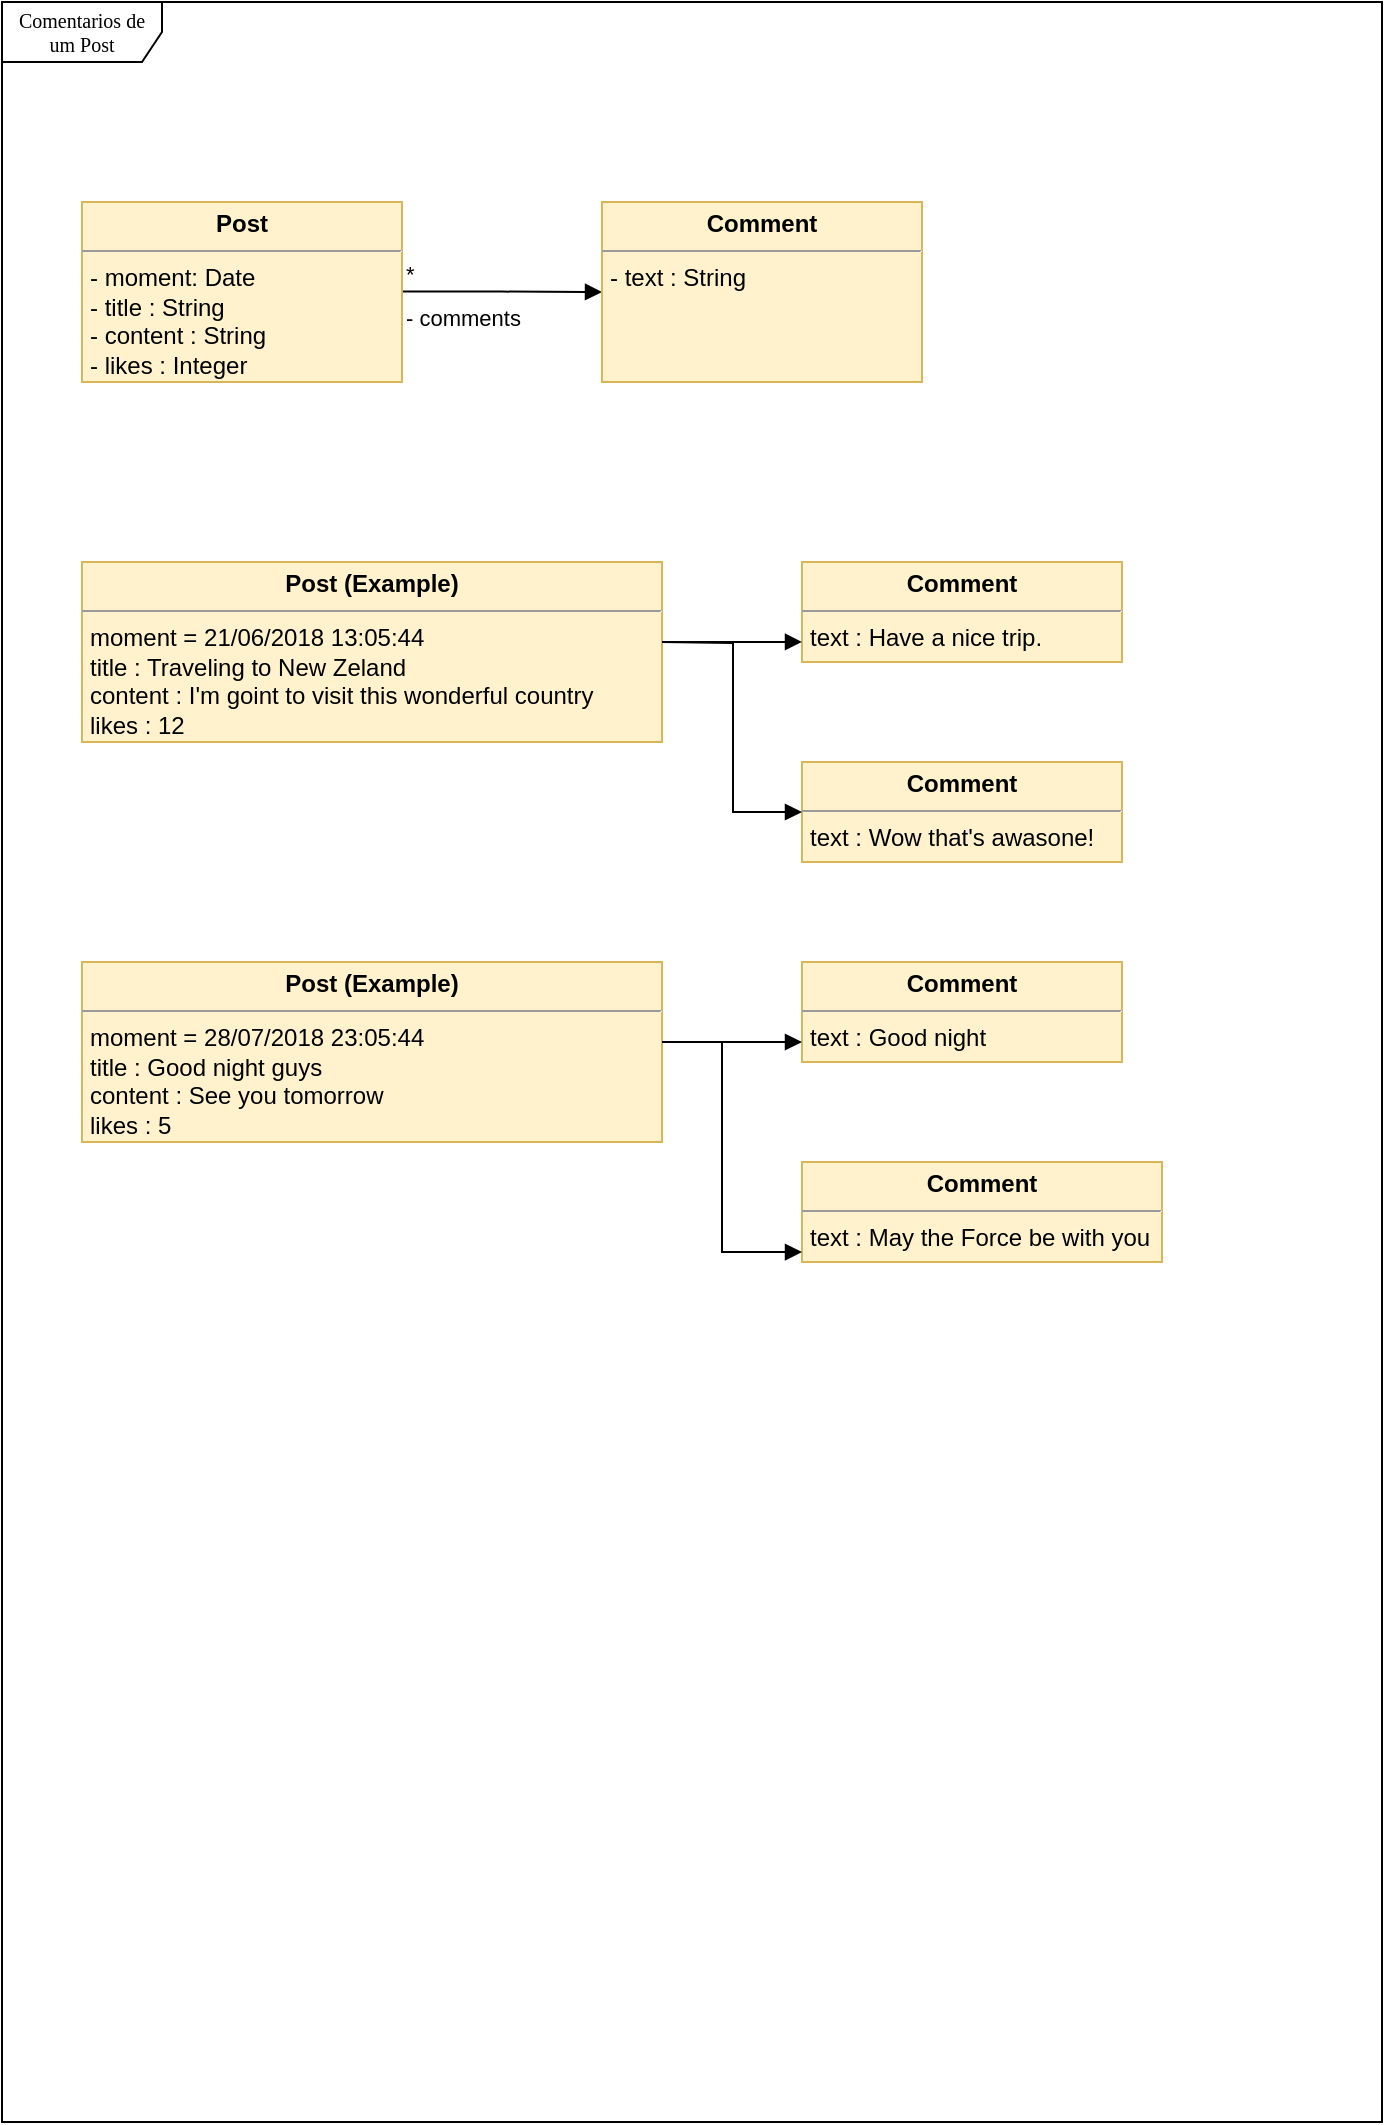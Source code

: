 <mxfile version="16.1.0" type="github" pages="2">
  <diagram name="Comentarios Post" id="c4acf3e9-155e-7222-9cf6-157b1a14988f">
    <mxGraphModel dx="1730" dy="855" grid="1" gridSize="10" guides="1" tooltips="1" connect="1" arrows="1" fold="1" page="1" pageScale="1" pageWidth="850" pageHeight="1100" background="none" math="0" shadow="0">
      <root>
        <mxCell id="0" />
        <mxCell id="1" parent="0" />
        <mxCell id="17acba5748e5396b-1" value="Comentarios de um Post" style="shape=umlFrame;whiteSpace=wrap;html=1;rounded=0;shadow=0;comic=0;labelBackgroundColor=none;strokeWidth=1;fontFamily=Verdana;fontSize=10;align=center;width=80;height=30;" parent="1" vertex="1">
          <mxGeometry x="20" y="20" width="690" height="1060" as="geometry" />
        </mxCell>
        <mxCell id="glJlqSQhAU0LvYaqzgD2-1" value="&lt;p style=&quot;margin: 0px ; margin-top: 4px ; text-align: center&quot;&gt;&lt;b&gt;Post&lt;/b&gt;&lt;/p&gt;&lt;hr size=&quot;1&quot;&gt;&lt;p style=&quot;margin: 0px ; margin-left: 4px&quot;&gt;- moment: Date&lt;/p&gt;&lt;p style=&quot;margin: 0px ; margin-left: 4px&quot;&gt;- title : String&lt;/p&gt;&lt;p style=&quot;margin: 0px ; margin-left: 4px&quot;&gt;- content : String&lt;/p&gt;&lt;p style=&quot;margin: 0px ; margin-left: 4px&quot;&gt;- likes : Integer&lt;/p&gt;&lt;hr size=&quot;1&quot;&gt;&lt;p style=&quot;margin: 0px ; margin-left: 4px&quot;&gt;&amp;nbsp;&lt;/p&gt;" style="verticalAlign=top;align=left;overflow=fill;fontSize=12;fontFamily=Helvetica;html=1;fillColor=#fff2cc;strokeColor=#d6b656;" vertex="1" parent="1">
          <mxGeometry x="60" y="120" width="160" height="90" as="geometry" />
        </mxCell>
        <mxCell id="glJlqSQhAU0LvYaqzgD2-2" value="&lt;p style=&quot;margin: 0px ; margin-top: 4px ; text-align: center&quot;&gt;&lt;b&gt;Comment&lt;/b&gt;&lt;/p&gt;&lt;hr size=&quot;1&quot;&gt;&lt;p style=&quot;margin: 0px ; margin-left: 4px&quot;&gt;&lt;span&gt;- text&lt;/span&gt;&lt;span&gt;&amp;nbsp;: String&lt;/span&gt;&lt;/p&gt;&lt;p style=&quot;margin: 0px ; margin-left: 4px&quot;&gt;&lt;/p&gt;&lt;p style=&quot;margin: 0px ; margin-left: 4px&quot;&gt;&amp;nbsp;&lt;/p&gt;" style="verticalAlign=top;align=left;overflow=fill;fontSize=12;fontFamily=Helvetica;html=1;fillColor=#fff2cc;strokeColor=#d6b656;" vertex="1" parent="1">
          <mxGeometry x="320" y="120" width="160" height="90" as="geometry" />
        </mxCell>
        <mxCell id="glJlqSQhAU0LvYaqzgD2-5" value="- comments" style="endArrow=block;endFill=1;html=1;edgeStyle=orthogonalEdgeStyle;align=left;verticalAlign=top;rounded=0;shadow=0;" edge="1" parent="1">
          <mxGeometry x="-1" relative="1" as="geometry">
            <mxPoint x="220" y="164.8" as="sourcePoint" />
            <mxPoint x="320" y="165" as="targetPoint" />
            <Array as="points">
              <mxPoint x="270" y="164.8" />
              <mxPoint x="270" y="164.8" />
            </Array>
          </mxGeometry>
        </mxCell>
        <mxCell id="glJlqSQhAU0LvYaqzgD2-6" value="*" style="edgeLabel;resizable=0;html=1;align=left;verticalAlign=bottom;" connectable="0" vertex="1" parent="glJlqSQhAU0LvYaqzgD2-5">
          <mxGeometry x="-1" relative="1" as="geometry" />
        </mxCell>
        <mxCell id="glJlqSQhAU0LvYaqzgD2-8" value="&lt;p style=&quot;margin: 0px ; margin-top: 4px ; text-align: center&quot;&gt;&lt;b&gt;Post&lt;/b&gt;&lt;/p&gt;&lt;hr size=&quot;1&quot;&gt;&lt;p style=&quot;margin: 0px ; margin-left: 4px&quot;&gt;- moment: Date&lt;/p&gt;&lt;p style=&quot;margin: 0px ; margin-left: 4px&quot;&gt;- title : String&lt;/p&gt;&lt;p style=&quot;margin: 0px ; margin-left: 4px&quot;&gt;- content : String&lt;/p&gt;&lt;p style=&quot;margin: 0px ; margin-left: 4px&quot;&gt;- likes : Integer&lt;/p&gt;&lt;hr size=&quot;1&quot;&gt;&lt;p style=&quot;margin: 0px ; margin-left: 4px&quot;&gt;&amp;nbsp;&lt;/p&gt;" style="verticalAlign=top;align=left;overflow=fill;fontSize=12;fontFamily=Helvetica;html=1;fillColor=#fff2cc;strokeColor=#d6b656;" vertex="1" parent="1">
          <mxGeometry x="60" y="120" width="160" height="90" as="geometry" />
        </mxCell>
        <mxCell id="glJlqSQhAU0LvYaqzgD2-9" value="&lt;p style=&quot;margin: 0px ; margin-top: 4px ; text-align: center&quot;&gt;&lt;b&gt;Comment&lt;/b&gt;&lt;/p&gt;&lt;hr size=&quot;1&quot;&gt;&lt;p style=&quot;margin: 0px ; margin-left: 4px&quot;&gt;&lt;span&gt;- text&lt;/span&gt;&lt;span&gt;&amp;nbsp;: String&lt;/span&gt;&lt;/p&gt;&lt;p style=&quot;margin: 0px ; margin-left: 4px&quot;&gt;&lt;/p&gt;&lt;p style=&quot;margin: 0px ; margin-left: 4px&quot;&gt;&amp;nbsp;&lt;/p&gt;" style="verticalAlign=top;align=left;overflow=fill;fontSize=12;fontFamily=Helvetica;html=1;fillColor=#fff2cc;strokeColor=#d6b656;" vertex="1" parent="1">
          <mxGeometry x="320" y="120" width="160" height="90" as="geometry" />
        </mxCell>
        <mxCell id="glJlqSQhAU0LvYaqzgD2-13" value="&lt;p style=&quot;margin: 0px ; margin-top: 4px ; text-align: center&quot;&gt;&lt;b&gt;Post (Example)&lt;/b&gt;&lt;/p&gt;&lt;hr size=&quot;1&quot;&gt;&lt;p style=&quot;margin: 0px ; margin-left: 4px&quot;&gt;moment = 21/06/2018 13:05:44&lt;/p&gt;&lt;p style=&quot;margin: 0px ; margin-left: 4px&quot;&gt;title : Traveling to New Zeland&lt;/p&gt;&lt;p style=&quot;margin: 0px ; margin-left: 4px&quot;&gt;content : I&#39;m goint to visit this wonderful country&lt;/p&gt;&lt;p style=&quot;margin: 0px ; margin-left: 4px&quot;&gt;likes : 12&lt;/p&gt;&lt;hr size=&quot;1&quot;&gt;&lt;p style=&quot;margin: 0px ; margin-left: 4px&quot;&gt;&amp;nbsp;&lt;/p&gt;" style="verticalAlign=top;align=left;overflow=fill;fontSize=12;fontFamily=Helvetica;html=1;fillColor=#fff2cc;strokeColor=#d6b656;" vertex="1" parent="1">
          <mxGeometry x="60" y="300" width="290" height="90" as="geometry" />
        </mxCell>
        <mxCell id="glJlqSQhAU0LvYaqzgD2-14" value="&lt;p style=&quot;margin: 0px ; margin-top: 4px ; text-align: center&quot;&gt;&lt;b&gt;Comment&lt;/b&gt;&lt;/p&gt;&lt;hr size=&quot;1&quot;&gt;&lt;p style=&quot;margin: 0px ; margin-left: 4px&quot;&gt;&lt;span&gt;text&lt;/span&gt;&lt;span&gt;&amp;nbsp;: Have a nice trip.&lt;/span&gt;&lt;/p&gt;&lt;p style=&quot;margin: 0px ; margin-left: 4px&quot;&gt;&lt;/p&gt;&lt;p style=&quot;margin: 0px ; margin-left: 4px&quot;&gt;&amp;nbsp;&lt;/p&gt;" style="verticalAlign=top;align=left;overflow=fill;fontSize=12;fontFamily=Helvetica;html=1;fillColor=#fff2cc;strokeColor=#d6b656;" vertex="1" parent="1">
          <mxGeometry x="420" y="300" width="160" height="50" as="geometry" />
        </mxCell>
        <mxCell id="glJlqSQhAU0LvYaqzgD2-15" value="" style="endArrow=block;endFill=1;html=1;edgeStyle=orthogonalEdgeStyle;align=left;verticalAlign=top;rounded=0;shadow=0;" edge="1" parent="1">
          <mxGeometry x="-1" relative="1" as="geometry">
            <mxPoint x="350" y="340" as="sourcePoint" />
            <mxPoint x="420" y="339.99" as="targetPoint" />
            <Array as="points">
              <mxPoint x="390" y="340" />
              <mxPoint x="390" y="340" />
            </Array>
          </mxGeometry>
        </mxCell>
        <mxCell id="glJlqSQhAU0LvYaqzgD2-19" value="&lt;p style=&quot;margin: 0px ; margin-top: 4px ; text-align: center&quot;&gt;&lt;b&gt;Comment&lt;/b&gt;&lt;/p&gt;&lt;hr size=&quot;1&quot;&gt;&lt;p style=&quot;margin: 0px ; margin-left: 4px&quot;&gt;&lt;span&gt;text&lt;/span&gt;&lt;span&gt;&amp;nbsp;: Wow that&#39;s awasone!&lt;/span&gt;&lt;/p&gt;&lt;p style=&quot;margin: 0px ; margin-left: 4px&quot;&gt;&lt;/p&gt;&lt;p style=&quot;margin: 0px ; margin-left: 4px&quot;&gt;&amp;nbsp;&lt;/p&gt;" style="verticalAlign=top;align=left;overflow=fill;fontSize=12;fontFamily=Helvetica;html=1;fillColor=#fff2cc;strokeColor=#d6b656;" vertex="1" parent="1">
          <mxGeometry x="420" y="400" width="160" height="50" as="geometry" />
        </mxCell>
        <mxCell id="glJlqSQhAU0LvYaqzgD2-21" value="" style="endArrow=block;endFill=1;html=1;edgeStyle=orthogonalEdgeStyle;align=left;verticalAlign=top;rounded=0;shadow=0;entryX=0;entryY=0.5;entryDx=0;entryDy=0;" edge="1" parent="1" target="glJlqSQhAU0LvYaqzgD2-19">
          <mxGeometry x="-1" relative="1" as="geometry">
            <mxPoint x="350" y="340" as="sourcePoint" />
            <mxPoint x="380" y="340" as="targetPoint" />
          </mxGeometry>
        </mxCell>
        <mxCell id="glJlqSQhAU0LvYaqzgD2-23" value="&lt;p style=&quot;margin: 0px ; margin-top: 4px ; text-align: center&quot;&gt;&lt;b&gt;Post (Example)&lt;/b&gt;&lt;/p&gt;&lt;hr size=&quot;1&quot;&gt;&lt;p style=&quot;margin: 0px ; margin-left: 4px&quot;&gt;moment = 28/07/2018 23:05:44&lt;/p&gt;&lt;p style=&quot;margin: 0px ; margin-left: 4px&quot;&gt;title : Good night guys&lt;/p&gt;&lt;p style=&quot;margin: 0px ; margin-left: 4px&quot;&gt;content : See you tomorrow&lt;/p&gt;&lt;p style=&quot;margin: 0px ; margin-left: 4px&quot;&gt;likes : 5&lt;/p&gt;&lt;hr size=&quot;1&quot;&gt;&lt;p style=&quot;margin: 0px ; margin-left: 4px&quot;&gt;&amp;nbsp;&lt;/p&gt;" style="verticalAlign=top;align=left;overflow=fill;fontSize=12;fontFamily=Helvetica;html=1;fillColor=#fff2cc;strokeColor=#d6b656;" vertex="1" parent="1">
          <mxGeometry x="60" y="500" width="290" height="90" as="geometry" />
        </mxCell>
        <mxCell id="glJlqSQhAU0LvYaqzgD2-24" value="&lt;p style=&quot;margin: 0px ; margin-top: 4px ; text-align: center&quot;&gt;&lt;b&gt;Comment&lt;/b&gt;&lt;/p&gt;&lt;hr size=&quot;1&quot;&gt;&lt;p style=&quot;margin: 0px ; margin-left: 4px&quot;&gt;&lt;span&gt;text&lt;/span&gt;&lt;span&gt;&amp;nbsp;: Good night&lt;/span&gt;&lt;/p&gt;&lt;p style=&quot;margin: 0px ; margin-left: 4px&quot;&gt;&lt;/p&gt;&lt;p style=&quot;margin: 0px ; margin-left: 4px&quot;&gt;&amp;nbsp;&lt;/p&gt;" style="verticalAlign=top;align=left;overflow=fill;fontSize=12;fontFamily=Helvetica;html=1;fillColor=#fff2cc;strokeColor=#d6b656;" vertex="1" parent="1">
          <mxGeometry x="420" y="500" width="160" height="50" as="geometry" />
        </mxCell>
        <mxCell id="glJlqSQhAU0LvYaqzgD2-25" value="&lt;p style=&quot;margin: 0px ; margin-top: 4px ; text-align: center&quot;&gt;&lt;b&gt;Comment&lt;/b&gt;&lt;/p&gt;&lt;hr size=&quot;1&quot;&gt;&lt;p style=&quot;margin: 0px ; margin-left: 4px&quot;&gt;&lt;span&gt;text&lt;/span&gt;&lt;span&gt;&amp;nbsp;: May the Force be with you&lt;/span&gt;&lt;/p&gt;&lt;p style=&quot;margin: 0px ; margin-left: 4px&quot;&gt;&lt;/p&gt;&lt;p style=&quot;margin: 0px ; margin-left: 4px&quot;&gt;&amp;nbsp;&lt;/p&gt;" style="verticalAlign=top;align=left;overflow=fill;fontSize=12;fontFamily=Helvetica;html=1;fillColor=#fff2cc;strokeColor=#d6b656;" vertex="1" parent="1">
          <mxGeometry x="420" y="600" width="180" height="50" as="geometry" />
        </mxCell>
        <mxCell id="glJlqSQhAU0LvYaqzgD2-26" value="" style="endArrow=block;endFill=1;html=1;edgeStyle=orthogonalEdgeStyle;align=left;verticalAlign=top;rounded=0;shadow=0;" edge="1" parent="1">
          <mxGeometry x="-1" relative="1" as="geometry">
            <mxPoint x="350" y="540.01" as="sourcePoint" />
            <mxPoint x="420" y="540" as="targetPoint" />
            <Array as="points">
              <mxPoint x="390" y="540.01" />
              <mxPoint x="390" y="540.01" />
            </Array>
          </mxGeometry>
        </mxCell>
        <mxCell id="glJlqSQhAU0LvYaqzgD2-27" value="" style="endArrow=block;endFill=1;html=1;edgeStyle=orthogonalEdgeStyle;align=left;verticalAlign=top;rounded=0;shadow=0;entryX=0;entryY=0.5;entryDx=0;entryDy=0;" edge="1" parent="1">
          <mxGeometry x="-1" relative="1" as="geometry">
            <mxPoint x="350" y="540.01" as="sourcePoint" />
            <mxPoint x="420" y="645.01" as="targetPoint" />
            <Array as="points">
              <mxPoint x="380" y="540" />
              <mxPoint x="380" y="645" />
            </Array>
          </mxGeometry>
        </mxCell>
      </root>
    </mxGraphModel>
  </diagram>
  <diagram id="IUJlZjKBFtDeXVx4wZdx" name="Exercicio Pedidos">
    <mxGraphModel dx="1260" dy="733" grid="1" gridSize="10" guides="1" tooltips="1" connect="1" arrows="1" fold="1" page="1" pageScale="1" pageWidth="827" pageHeight="1169" math="0" shadow="0">
      <root>
        <mxCell id="eAnbiW0WsGfG-6flV4rH-0" />
        <mxCell id="eAnbiW0WsGfG-6flV4rH-1" parent="eAnbiW0WsGfG-6flV4rH-0" />
        <mxCell id="Db5S8MDEQLkZunfpuzRh-15" value="Object" style="html=1;" vertex="1" parent="eAnbiW0WsGfG-6flV4rH-1">
          <mxGeometry x="590" y="230" width="210" height="130" as="geometry" />
        </mxCell>
        <mxCell id="Db5S8MDEQLkZunfpuzRh-0" value="&lt;p style=&quot;margin: 0px ; margin-top: 4px ; text-align: center&quot;&gt;&lt;b&gt;Order&lt;/b&gt;&lt;/p&gt;&lt;hr size=&quot;1&quot;&gt;&lt;p style=&quot;margin: 0px ; margin-left: 4px&quot;&gt;- moment: Date&lt;/p&gt;&lt;p style=&quot;margin: 0px ; margin-left: 4px&quot;&gt;- status: OrderStatus&lt;/p&gt;&lt;hr size=&quot;1&quot;&gt;&lt;p style=&quot;margin: 0px ; margin-left: 4px&quot;&gt;+ addItem(item: OrderItem): void&lt;/p&gt;&lt;p style=&quot;margin: 0px ; margin-left: 4px&quot;&gt;+ removeItem(item: OrderItem): void&lt;/p&gt;&lt;p style=&quot;margin: 0px ; margin-left: 4px&quot;&gt;+total(): Double&lt;/p&gt;&lt;p style=&quot;margin: 0px ; margin-left: 4px&quot;&gt;&lt;br&gt;&lt;/p&gt;" style="verticalAlign=top;align=left;overflow=fill;fontSize=12;fontFamily=Helvetica;html=1;" vertex="1" parent="eAnbiW0WsGfG-6flV4rH-1">
          <mxGeometry x="40" y="80" width="200" height="120" as="geometry" />
        </mxCell>
        <mxCell id="Db5S8MDEQLkZunfpuzRh-1" value="&lt;p style=&quot;margin: 0px ; margin-top: 4px ; text-align: center&quot;&gt;&lt;b&gt;OrderItem&lt;/b&gt;&lt;/p&gt;&lt;hr size=&quot;1&quot;&gt;&lt;p style=&quot;margin: 0px ; margin-left: 4px&quot;&gt;- quantity: Integer&lt;/p&gt;&lt;p style=&quot;margin: 0px ; margin-left: 4px&quot;&gt;- price: Double&lt;br&gt;&lt;/p&gt;&lt;hr size=&quot;1&quot;&gt;&lt;p style=&quot;margin: 0px ; margin-left: 4px&quot;&gt;+ subTotal(): Double&lt;/p&gt;" style="verticalAlign=top;align=left;overflow=fill;fontSize=12;fontFamily=Helvetica;html=1;" vertex="1" parent="eAnbiW0WsGfG-6flV4rH-1">
          <mxGeometry x="350" y="80" width="160" height="90" as="geometry" />
        </mxCell>
        <mxCell id="Db5S8MDEQLkZunfpuzRh-2" value="&lt;p style=&quot;margin: 0px ; margin-top: 4px ; text-align: center&quot;&gt;&lt;b&gt;Product&lt;/b&gt;&lt;/p&gt;&lt;hr size=&quot;1&quot;&gt;&lt;p style=&quot;margin: 0px ; margin-left: 4px&quot;&gt;- name: String&lt;/p&gt;&lt;p style=&quot;margin: 0px ; margin-left: 4px&quot;&gt;- price: Double&lt;/p&gt;&lt;hr size=&quot;1&quot;&gt;&lt;p style=&quot;margin: 0px ; margin-left: 4px&quot;&gt;+ method(): Type&lt;/p&gt;" style="verticalAlign=top;align=left;overflow=fill;fontSize=12;fontFamily=Helvetica;html=1;fillColor=#fff2cc;strokeColor=#d6b656;" vertex="1" parent="eAnbiW0WsGfG-6flV4rH-1">
          <mxGeometry x="640" y="80" width="160" height="90" as="geometry" />
        </mxCell>
        <mxCell id="Db5S8MDEQLkZunfpuzRh-3" value="&lt;p style=&quot;margin: 0px ; margin-top: 4px ; text-align: center&quot;&gt;&lt;b&gt;Client&lt;/b&gt;&lt;/p&gt;&lt;hr size=&quot;1&quot;&gt;&lt;p style=&quot;margin: 0px ; margin-left: 4px&quot;&gt;- name: String&lt;/p&gt;&lt;p style=&quot;margin: 0px ; margin-left: 4px&quot;&gt;- email: String&lt;/p&gt;&lt;p style=&quot;margin: 0px ; margin-left: 4px&quot;&gt;- birthDate: Date&lt;/p&gt;" style="verticalAlign=top;align=left;overflow=fill;fontSize=12;fontFamily=Helvetica;html=1;fillColor=#fff2cc;strokeColor=#d6b656;" vertex="1" parent="eAnbiW0WsGfG-6flV4rH-1">
          <mxGeometry x="40" y="270" width="160" height="90" as="geometry" />
        </mxCell>
        <mxCell id="Db5S8MDEQLkZunfpuzRh-5" value="&lt;p style=&quot;margin: 0px ; margin-top: 4px ; text-align: center&quot;&gt;&lt;i&gt;&amp;lt;&amp;lt;enum&amp;gt;&amp;gt;&lt;/i&gt;&lt;br&gt;&lt;b&gt;OrderStatus&lt;/b&gt;&lt;/p&gt;&lt;hr size=&quot;1&quot;&gt;&lt;p style=&quot;margin: 0px ; margin-left: 4px&quot;&gt;- PENDING PAYMENT: int = 0&lt;br&gt;- PROCESSING: int = 1&lt;/p&gt;&lt;p style=&quot;margin: 0px ; margin-left: 4px&quot;&gt;- SHIPPED: int = 2&lt;/p&gt;&lt;p style=&quot;margin: 0px ; margin-left: 4px&quot;&gt;- DELIVERED: int = 3&lt;/p&gt;&lt;p style=&quot;margin: 0px ; margin-left: 4px&quot;&gt;&lt;br&gt;&lt;/p&gt;" style="verticalAlign=top;align=left;overflow=fill;fontSize=12;fontFamily=Helvetica;html=1;fillColor=#fff2cc;strokeColor=#d6b656;" vertex="1" parent="eAnbiW0WsGfG-6flV4rH-1">
          <mxGeometry x="600" y="240" width="190" height="110" as="geometry" />
        </mxCell>
        <mxCell id="Db5S8MDEQLkZunfpuzRh-6" value="- items" style="endArrow=open;html=1;endSize=12;startArrow=diamondThin;startSize=14;startFill=1;edgeStyle=orthogonalEdgeStyle;align=left;verticalAlign=middle;rounded=0;shadow=0;labelPosition=right;verticalLabelPosition=middle;flowAnimation=0;" edge="1" parent="eAnbiW0WsGfG-6flV4rH-1">
          <mxGeometry x="-0.455" y="10" relative="1" as="geometry">
            <mxPoint x="240" y="130" as="sourcePoint" />
            <mxPoint x="350" y="130" as="targetPoint" />
            <mxPoint as="offset" />
          </mxGeometry>
        </mxCell>
        <mxCell id="Db5S8MDEQLkZunfpuzRh-8" value="&lt;span style=&quot;color: rgb(0 , 0 , 0) ; font-family: &amp;#34;helvetica&amp;#34; ; font-size: 11px ; font-style: normal ; font-weight: 400 ; letter-spacing: normal ; text-align: left ; text-indent: 0px ; text-transform: none ; word-spacing: 0px ; background-color: rgb(255 , 255 , 255) ; display: inline ; float: none&quot;&gt;*&lt;/span&gt;" style="text;whiteSpace=wrap;html=1;" vertex="1" parent="eAnbiW0WsGfG-6flV4rH-1">
          <mxGeometry x="271" y="125" width="10" height="30" as="geometry" />
        </mxCell>
        <mxCell id="Db5S8MDEQLkZunfpuzRh-9" value="- product" style="endArrow=block;endFill=1;html=1;edgeStyle=orthogonalEdgeStyle;align=left;verticalAlign=top;rounded=0;shadow=0;" edge="1" parent="eAnbiW0WsGfG-6flV4rH-1">
          <mxGeometry x="0.231" relative="1" as="geometry">
            <mxPoint x="510" y="125" as="sourcePoint" />
            <mxPoint x="640" y="125" as="targetPoint" />
            <mxPoint as="offset" />
          </mxGeometry>
        </mxCell>
        <mxCell id="Db5S8MDEQLkZunfpuzRh-10" value="1" style="edgeLabel;resizable=0;html=1;align=left;verticalAlign=bottom;" connectable="0" vertex="1" parent="Db5S8MDEQLkZunfpuzRh-9">
          <mxGeometry x="-1" relative="1" as="geometry">
            <mxPoint x="103" y="-2" as="offset" />
          </mxGeometry>
        </mxCell>
        <mxCell id="Db5S8MDEQLkZunfpuzRh-11" value="- client" style="endArrow=block;endFill=1;html=1;edgeStyle=orthogonalEdgeStyle;align=left;verticalAlign=top;rounded=0;shadow=0;entryX=0.5;entryY=0;entryDx=0;entryDy=0;" edge="1" parent="eAnbiW0WsGfG-6flV4rH-1">
          <mxGeometry x="0.143" y="10" relative="1" as="geometry">
            <mxPoint x="133" y="200" as="sourcePoint" />
            <mxPoint x="133" y="270" as="targetPoint" />
            <Array as="points" />
            <mxPoint as="offset" />
          </mxGeometry>
        </mxCell>
        <mxCell id="Db5S8MDEQLkZunfpuzRh-12" value="1" style="edgeLabel;resizable=0;html=1;align=left;verticalAlign=bottom;" connectable="0" vertex="1" parent="Db5S8MDEQLkZunfpuzRh-11">
          <mxGeometry x="-1" relative="1" as="geometry">
            <mxPoint x="-22" y="63" as="offset" />
          </mxGeometry>
        </mxCell>
        <mxCell id="Db5S8MDEQLkZunfpuzRh-13" value="&lt;p style=&quot;margin: 0px ; margin-top: 4px ; text-align: center&quot;&gt;&lt;b&gt;Order&lt;/b&gt;&lt;/p&gt;&lt;hr size=&quot;1&quot;&gt;&lt;p style=&quot;margin: 0px ; margin-left: 4px&quot;&gt;- moment: Date&lt;/p&gt;&lt;p style=&quot;margin: 0px ; margin-left: 4px&quot;&gt;- status: OrderStatus&lt;/p&gt;&lt;hr size=&quot;1&quot;&gt;&lt;p style=&quot;margin: 0px ; margin-left: 4px&quot;&gt;+ addItem(item: OrderItem): void&lt;/p&gt;&lt;p style=&quot;margin: 0px ; margin-left: 4px&quot;&gt;+ removeItem(item: OrderItem): void&lt;/p&gt;&lt;p style=&quot;margin: 0px ; margin-left: 4px&quot;&gt;+total(): Double&lt;/p&gt;&lt;p style=&quot;margin: 0px ; margin-left: 4px&quot;&gt;&lt;br&gt;&lt;/p&gt;" style="verticalAlign=top;align=left;overflow=fill;fontSize=12;fontFamily=Helvetica;html=1;fillColor=#fff2cc;strokeColor=#d6b656;" vertex="1" parent="eAnbiW0WsGfG-6flV4rH-1">
          <mxGeometry x="41" y="80" width="200" height="120" as="geometry" />
        </mxCell>
        <mxCell id="Db5S8MDEQLkZunfpuzRh-14" value="&lt;p style=&quot;margin: 0px ; margin-top: 4px ; text-align: center&quot;&gt;&lt;b&gt;OrderItem&lt;/b&gt;&lt;/p&gt;&lt;hr size=&quot;1&quot;&gt;&lt;p style=&quot;margin: 0px ; margin-left: 4px&quot;&gt;- quantity: Integer&lt;/p&gt;&lt;p style=&quot;margin: 0px ; margin-left: 4px&quot;&gt;- price: Double&lt;br&gt;&lt;/p&gt;&lt;hr size=&quot;1&quot;&gt;&lt;p style=&quot;margin: 0px ; margin-left: 4px&quot;&gt;+ subTotal(): Double&lt;/p&gt;" style="verticalAlign=top;align=left;overflow=fill;fontSize=12;fontFamily=Helvetica;html=1;fillColor=#fff2cc;strokeColor=#d6b656;" vertex="1" parent="eAnbiW0WsGfG-6flV4rH-1">
          <mxGeometry x="351" y="80" width="160" height="90" as="geometry" />
        </mxCell>
        <mxCell id="Db5S8MDEQLkZunfpuzRh-16" value="&lt;p style=&quot;margin: 0px ; margin-top: 4px ; text-align: center&quot;&gt;&lt;b&gt;: Order&lt;/b&gt;&lt;/p&gt;&lt;hr size=&quot;1&quot;&gt;&lt;div style=&quot;height: 2px&quot;&gt;&amp;nbsp;moment: 20/04/2018 11:25:09&lt;/div&gt;&lt;div style=&quot;height: 2px&quot;&gt;&lt;br&gt;&lt;/div&gt;&lt;div style=&quot;height: 2px&quot;&gt;&lt;br&gt;&lt;/div&gt;&lt;div style=&quot;height: 2px&quot;&gt;&lt;br&gt;&lt;/div&gt;&lt;div style=&quot;height: 2px&quot;&gt;&lt;br&gt;&lt;/div&gt;&lt;div style=&quot;height: 2px&quot;&gt;&lt;br&gt;&lt;/div&gt;&lt;div style=&quot;height: 2px&quot;&gt;&lt;br&gt;&lt;/div&gt;&lt;div style=&quot;height: 2px&quot;&gt;&lt;br&gt;&lt;/div&gt;&lt;div style=&quot;height: 2px&quot;&gt;&amp;nbsp;status = OrderStatus.Processing&lt;/div&gt;" style="verticalAlign=top;align=left;overflow=fill;fontSize=12;fontFamily=Helvetica;html=1;fillColor=#fff2cc;strokeColor=#d6b656;" vertex="1" parent="eAnbiW0WsGfG-6flV4rH-1">
          <mxGeometry x="40" y="500" width="280" height="70" as="geometry" />
        </mxCell>
        <mxCell id="Db5S8MDEQLkZunfpuzRh-17" value="&lt;p style=&quot;margin: 0px ; margin-top: 4px ; text-align: center&quot;&gt;&lt;b&gt;: Client&lt;/b&gt;&lt;/p&gt;&lt;hr size=&quot;1&quot;&gt;&lt;div style=&quot;height: 2px&quot;&gt;&amp;nbsp;moment: 20/04/2018 11:25:09&lt;/div&gt;&lt;div style=&quot;height: 2px&quot;&gt;&lt;br&gt;&lt;/div&gt;&lt;div style=&quot;height: 2px&quot;&gt;&lt;br&gt;&lt;/div&gt;&lt;div style=&quot;height: 2px&quot;&gt;&lt;br&gt;&lt;/div&gt;&lt;div style=&quot;height: 2px&quot;&gt;&lt;br&gt;&lt;/div&gt;&lt;div style=&quot;height: 2px&quot;&gt;&lt;br&gt;&lt;/div&gt;&lt;div style=&quot;height: 2px&quot;&gt;&lt;br&gt;&lt;/div&gt;&lt;div style=&quot;height: 2px&quot;&gt;&lt;br&gt;&lt;/div&gt;&lt;div style=&quot;height: 2px&quot;&gt;&amp;nbsp;status = OrderStatus.Processing&lt;/div&gt;&lt;div style=&quot;height: 2px&quot;&gt;&lt;br&gt;&lt;/div&gt;&lt;div style=&quot;height: 2px&quot;&gt;&lt;br&gt;&lt;/div&gt;&lt;div style=&quot;height: 2px&quot;&gt;&lt;br&gt;&lt;/div&gt;&lt;div style=&quot;height: 2px&quot;&gt;&lt;br&gt;&lt;/div&gt;&lt;div style=&quot;height: 2px&quot;&gt;&lt;br&gt;&lt;/div&gt;&lt;div style=&quot;height: 2px&quot;&gt;&lt;br&gt;&lt;/div&gt;&lt;div style=&quot;height: 2px&quot;&gt;&lt;br&gt;&lt;/div&gt;&lt;div style=&quot;height: 2px&quot;&gt;&amp;nbsp;birthDate = 15/03/1985 00:00:00&lt;/div&gt;" style="verticalAlign=top;align=left;overflow=fill;fontSize=12;fontFamily=Helvetica;html=1;fillColor=#fff2cc;strokeColor=#d6b656;" vertex="1" parent="eAnbiW0WsGfG-6flV4rH-1">
          <mxGeometry x="40" y="650" width="280" height="80" as="geometry" />
        </mxCell>
        <mxCell id="Db5S8MDEQLkZunfpuzRh-20" value="OrderItem" style="swimlane;fontStyle=0;childLayout=stackLayout;horizontal=1;startSize=26;fillColor=#fff2cc;horizontalStack=0;resizeParent=1;resizeParentMax=0;resizeLast=0;collapsible=1;marginBottom=0;strokeColor=#d6b656;" vertex="1" parent="eAnbiW0WsGfG-6flV4rH-1">
          <mxGeometry x="400" y="440" width="140" height="78" as="geometry">
            <mxRectangle x="400" y="440" width="90" height="26" as="alternateBounds" />
          </mxGeometry>
        </mxCell>
        <mxCell id="Db5S8MDEQLkZunfpuzRh-21" value="quantity = 1" style="text;strokeColor=none;fillColor=none;align=left;verticalAlign=top;spacingLeft=4;spacingRight=4;overflow=hidden;rotatable=0;points=[[0,0.5],[1,0.5]];portConstraint=eastwest;" vertex="1" parent="Db5S8MDEQLkZunfpuzRh-20">
          <mxGeometry y="26" width="140" height="26" as="geometry" />
        </mxCell>
        <mxCell id="Db5S8MDEQLkZunfpuzRh-22" value="price =  1000.00" style="text;strokeColor=none;fillColor=none;align=left;verticalAlign=top;spacingLeft=4;spacingRight=4;overflow=hidden;rotatable=0;points=[[0,0.5],[1,0.5]];portConstraint=eastwest;" vertex="1" parent="Db5S8MDEQLkZunfpuzRh-20">
          <mxGeometry y="52" width="140" height="26" as="geometry" />
        </mxCell>
        <mxCell id="Db5S8MDEQLkZunfpuzRh-25" value=": Product" style="swimlane;fontStyle=0;childLayout=stackLayout;horizontal=1;startSize=26;fillColor=#fff2cc;horizontalStack=0;resizeParent=1;resizeParentMax=0;resizeLast=0;collapsible=1;marginBottom=0;strokeColor=#d6b656;" vertex="1" parent="eAnbiW0WsGfG-6flV4rH-1">
          <mxGeometry x="660" y="440" width="140" height="78" as="geometry">
            <mxRectangle x="400" y="440" width="90" height="26" as="alternateBounds" />
          </mxGeometry>
        </mxCell>
        <mxCell id="Db5S8MDEQLkZunfpuzRh-26" value="name =  TV" style="text;strokeColor=none;fillColor=none;align=left;verticalAlign=top;spacingLeft=4;spacingRight=4;overflow=hidden;rotatable=0;points=[[0,0.5],[1,0.5]];portConstraint=eastwest;" vertex="1" parent="Db5S8MDEQLkZunfpuzRh-25">
          <mxGeometry y="26" width="140" height="26" as="geometry" />
        </mxCell>
        <mxCell id="Db5S8MDEQLkZunfpuzRh-27" value="price =  1000.00" style="text;strokeColor=none;fillColor=none;align=left;verticalAlign=top;spacingLeft=4;spacingRight=4;overflow=hidden;rotatable=0;points=[[0,0.5],[1,0.5]];portConstraint=eastwest;" vertex="1" parent="Db5S8MDEQLkZunfpuzRh-25">
          <mxGeometry y="52" width="140" height="26" as="geometry" />
        </mxCell>
        <mxCell id="Db5S8MDEQLkZunfpuzRh-28" value="OrderItem" style="swimlane;fontStyle=0;childLayout=stackLayout;horizontal=1;startSize=26;fillColor=#fff2cc;horizontalStack=0;resizeParent=1;resizeParentMax=0;resizeLast=0;collapsible=1;marginBottom=0;strokeColor=#d6b656;" vertex="1" parent="eAnbiW0WsGfG-6flV4rH-1">
          <mxGeometry x="400" y="560" width="140" height="78" as="geometry">
            <mxRectangle x="400" y="440" width="90" height="26" as="alternateBounds" />
          </mxGeometry>
        </mxCell>
        <mxCell id="Db5S8MDEQLkZunfpuzRh-29" value="quantity = 1" style="text;strokeColor=none;fillColor=none;align=left;verticalAlign=top;spacingLeft=4;spacingRight=4;overflow=hidden;rotatable=0;points=[[0,0.5],[1,0.5]];portConstraint=eastwest;" vertex="1" parent="Db5S8MDEQLkZunfpuzRh-28">
          <mxGeometry y="26" width="140" height="26" as="geometry" />
        </mxCell>
        <mxCell id="Db5S8MDEQLkZunfpuzRh-30" value="price =  1000.00" style="text;strokeColor=none;fillColor=none;align=left;verticalAlign=top;spacingLeft=4;spacingRight=4;overflow=hidden;rotatable=0;points=[[0,0.5],[1,0.5]];portConstraint=eastwest;" vertex="1" parent="Db5S8MDEQLkZunfpuzRh-28">
          <mxGeometry y="52" width="140" height="26" as="geometry" />
        </mxCell>
        <mxCell id="Db5S8MDEQLkZunfpuzRh-31" value=": Product" style="swimlane;fontStyle=0;childLayout=stackLayout;horizontal=1;startSize=26;fillColor=#fff2cc;horizontalStack=0;resizeParent=1;resizeParentMax=0;resizeLast=0;collapsible=1;marginBottom=0;strokeColor=#d6b656;" vertex="1" parent="eAnbiW0WsGfG-6flV4rH-1">
          <mxGeometry x="660" y="560" width="140" height="78" as="geometry">
            <mxRectangle x="400" y="440" width="90" height="26" as="alternateBounds" />
          </mxGeometry>
        </mxCell>
        <mxCell id="Db5S8MDEQLkZunfpuzRh-32" value="name =  TV" style="text;strokeColor=none;fillColor=none;align=left;verticalAlign=top;spacingLeft=4;spacingRight=4;overflow=hidden;rotatable=0;points=[[0,0.5],[1,0.5]];portConstraint=eastwest;" vertex="1" parent="Db5S8MDEQLkZunfpuzRh-31">
          <mxGeometry y="26" width="140" height="26" as="geometry" />
        </mxCell>
        <mxCell id="Db5S8MDEQLkZunfpuzRh-33" value="price =  1000.00" style="text;strokeColor=none;fillColor=none;align=left;verticalAlign=top;spacingLeft=4;spacingRight=4;overflow=hidden;rotatable=0;points=[[0,0.5],[1,0.5]];portConstraint=eastwest;" vertex="1" parent="Db5S8MDEQLkZunfpuzRh-31">
          <mxGeometry y="52" width="140" height="26" as="geometry" />
        </mxCell>
        <mxCell id="Db5S8MDEQLkZunfpuzRh-34" value="" style="endArrow=none;endFill=0;endSize=12;html=1;rounded=0;shadow=0;entryX=0;entryY=0.5;entryDx=0;entryDy=0;exitX=1;exitY=0.5;exitDx=0;exitDy=0;" edge="1" parent="eAnbiW0WsGfG-6flV4rH-1" source="Db5S8MDEQLkZunfpuzRh-16" target="Db5S8MDEQLkZunfpuzRh-21">
          <mxGeometry width="160" relative="1" as="geometry">
            <mxPoint x="320" y="520" as="sourcePoint" />
            <mxPoint x="480" y="520" as="targetPoint" />
          </mxGeometry>
        </mxCell>
        <mxCell id="Db5S8MDEQLkZunfpuzRh-35" value="" style="endArrow=none;endFill=0;endSize=12;html=1;rounded=0;shadow=0;entryX=-0.02;entryY=0.792;entryDx=0;entryDy=0;entryPerimeter=0;exitX=1;exitY=0.5;exitDx=0;exitDy=0;" edge="1" parent="eAnbiW0WsGfG-6flV4rH-1" source="Db5S8MDEQLkZunfpuzRh-16" target="Db5S8MDEQLkZunfpuzRh-29">
          <mxGeometry width="160" relative="1" as="geometry">
            <mxPoint x="330" y="530" as="sourcePoint" />
            <mxPoint x="410" y="489" as="targetPoint" />
            <Array as="points" />
          </mxGeometry>
        </mxCell>
        <mxCell id="Db5S8MDEQLkZunfpuzRh-36" value="" style="endArrow=none;html=1;edgeStyle=orthogonalEdgeStyle;rounded=0;shadow=0;" edge="1" parent="eAnbiW0WsGfG-6flV4rH-1">
          <mxGeometry relative="1" as="geometry">
            <mxPoint x="540" y="480" as="sourcePoint" />
            <mxPoint x="660" y="480" as="targetPoint" />
          </mxGeometry>
        </mxCell>
        <mxCell id="Db5S8MDEQLkZunfpuzRh-39" value="" style="endArrow=none;html=1;edgeStyle=orthogonalEdgeStyle;rounded=0;shadow=0;" edge="1" parent="eAnbiW0WsGfG-6flV4rH-1">
          <mxGeometry relative="1" as="geometry">
            <mxPoint x="540" y="598.5" as="sourcePoint" />
            <mxPoint x="660" y="598.5" as="targetPoint" />
          </mxGeometry>
        </mxCell>
        <mxCell id="Db5S8MDEQLkZunfpuzRh-42" value="" style="endArrow=none;endFill=0;endSize=12;html=1;rounded=0;shadow=0;entryX=0.44;entryY=0.011;entryDx=0;entryDy=0;entryPerimeter=0;exitX=1;exitY=0.5;exitDx=0;exitDy=0;" edge="1" parent="eAnbiW0WsGfG-6flV4rH-1" target="Db5S8MDEQLkZunfpuzRh-17">
          <mxGeometry width="160" relative="1" as="geometry">
            <mxPoint x="163.8" y="570" as="sourcePoint" />
            <mxPoint x="241.0" y="641.592" as="targetPoint" />
            <Array as="points" />
          </mxGeometry>
        </mxCell>
        <mxCell id="Db5S8MDEQLkZunfpuzRh-43" value="Exercicio Fixação" style="shape=umlFrame;whiteSpace=wrap;html=1;width=220;height=30;" vertex="1" parent="eAnbiW0WsGfG-6flV4rH-1">
          <mxGeometry x="30" y="10" width="780" height="750" as="geometry" />
        </mxCell>
        <mxCell id="Db5S8MDEQLkZunfpuzRh-45" value="&lt;h1&gt;NA TELA&lt;/h1&gt;&lt;p&gt;Enter clinet &lt;font color=&quot;#ff0000&quot;&gt;data&lt;/font&gt;:&lt;/p&gt;&lt;p&gt;Name: &lt;font color=&quot;#ff0000&quot;&gt;Alex Green&lt;/font&gt;&lt;/p&gt;&lt;p&gt;Email: &lt;font color=&quot;#ff0000&quot;&gt;Alex@gmail.com&lt;/font&gt;&lt;/p&gt;&lt;p&gt;Birth date (DD/MM/YYYY): &lt;font color=&quot;#ff0000&quot;&gt;15/03/1985&lt;/font&gt;&lt;/p&gt;&lt;p&gt;Enter order data:&lt;/p&gt;&lt;p&gt;Status: &lt;font color=&quot;#ff0000&quot;&gt;Processing&lt;/font&gt;&lt;/p&gt;&lt;p&gt;How many items to this order? &lt;font color=&quot;#ff0000&quot;&gt;2&lt;/font&gt;&lt;/p&gt;&lt;p&gt;Enter #1 item data:&lt;/p&gt;&lt;p&gt;Produtc name: &lt;font color=&quot;#ff0000&quot;&gt;TV&lt;/font&gt;&lt;/p&gt;&lt;p&gt;Product price: &lt;font color=&quot;#ff0000&quot;&gt;1000.00&lt;/font&gt;&lt;/p&gt;&lt;p&gt;Quantity: &lt;font color=&quot;#ff0000&quot;&gt;1&lt;/font&gt;&lt;/p&gt;" style="text;html=1;strokeColor=none;fillColor=none;spacing=5;spacingTop=-20;whiteSpace=wrap;overflow=hidden;rounded=0;" vertex="1" parent="eAnbiW0WsGfG-6flV4rH-1">
          <mxGeometry x="30" y="780" width="250" height="370" as="geometry" />
        </mxCell>
        <mxCell id="Db5S8MDEQLkZunfpuzRh-46" value="&lt;h1&gt;&lt;span style=&quot;font-size: 12px ; font-weight: normal&quot;&gt;Enter #2 item data:&lt;/span&gt;&lt;br&gt;&lt;/h1&gt;&lt;p&gt;Produtc name: &lt;font color=&quot;#ff0000&quot;&gt;Mouse&lt;/font&gt;&lt;/p&gt;&lt;p&gt;Product price: &lt;font color=&quot;#ff0000&quot;&gt;40.00&lt;/font&gt;&lt;/p&gt;&lt;p&gt;Qantity: &lt;font color=&quot;#ff0000&quot;&gt;2&lt;/font&gt;&lt;/p&gt;&lt;p&gt;ORDER SUMMARY:&lt;/p&gt;&lt;p&gt;Order moment: 20/04/2018 11:25:09&lt;/p&gt;&lt;p&gt;Order status: Processing&lt;/p&gt;&lt;p&gt;Client: Alex Green (15/03/1985) - alex@gmail.com&lt;/p&gt;&lt;p&gt;Order items:&lt;/p&gt;&lt;p&gt;TV, U$ 1000.00, Quantity: 1, Subtotal: U$ 1000.00&lt;/p&gt;&lt;p&gt;Mouse, U$40.00 , Quantity: 2, Subtotal: U$80.00&lt;/p&gt;&lt;p&gt;Total price: U$1080.00&lt;/p&gt;" style="text;html=1;strokeColor=none;fillColor=none;spacing=5;spacingTop=-20;whiteSpace=wrap;overflow=hidden;rounded=0;" vertex="1" parent="eAnbiW0WsGfG-6flV4rH-1">
          <mxGeometry x="250" y="780" width="300" height="370" as="geometry" />
        </mxCell>
      </root>
    </mxGraphModel>
  </diagram>
</mxfile>
